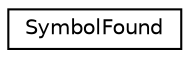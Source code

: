 digraph "Graphical Class Hierarchy"
{
 // LATEX_PDF_SIZE
  edge [fontname="Helvetica",fontsize="10",labelfontname="Helvetica",labelfontsize="10"];
  node [fontname="Helvetica",fontsize="10",shape=record];
  rankdir="LR";
  Node0 [label="SymbolFound",height=0.2,width=0.4,color="black", fillcolor="white", style="filled",URL="$classSymbolFound.html",tooltip=" "];
}

